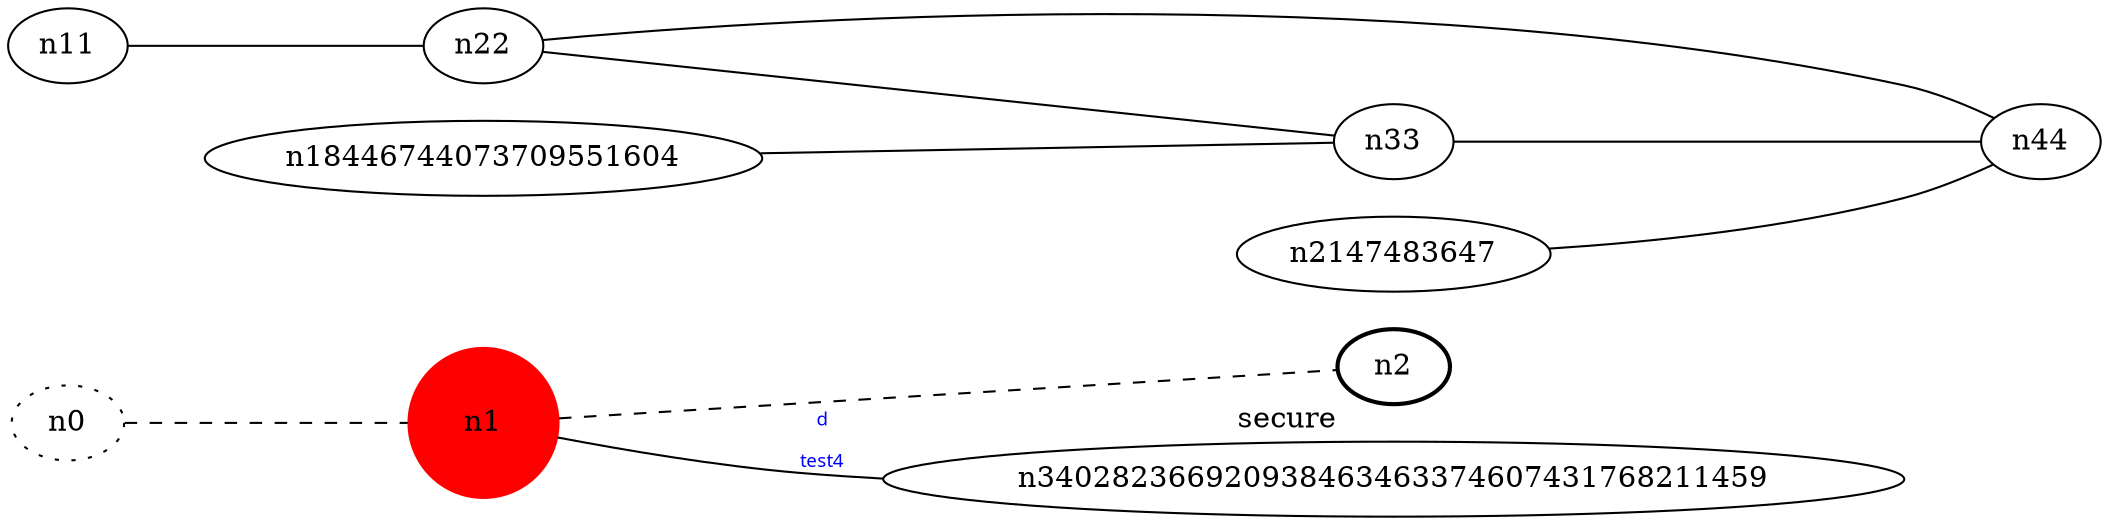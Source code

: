 graph test4 {
	rankdir=LR;
	fontcolor=blue; /* c0; c1; c0 -- c18446744073709551616 */
	n0 [style=dotted, fillcolor="#123456"]; // c257; c3; c65535 -- c3
	n1 [height=1, width=1, color=red, style=filled];
	n2 [style=bold, xlabel="secure"];
	n0 -- n1 -- n2[style=dashed];
	n1 -- n340282366920938463463374607431768211459 [fontname="comic sans", label="d\n\l\G", fontcolor=blue, fontsize=9];
	n11 -- n22;
	n18446744073709551604 -- n33;
	n2147483647 -- n44;
	n22 -- n33;
	n22 -- n44;
	n33 -- n44;
}
